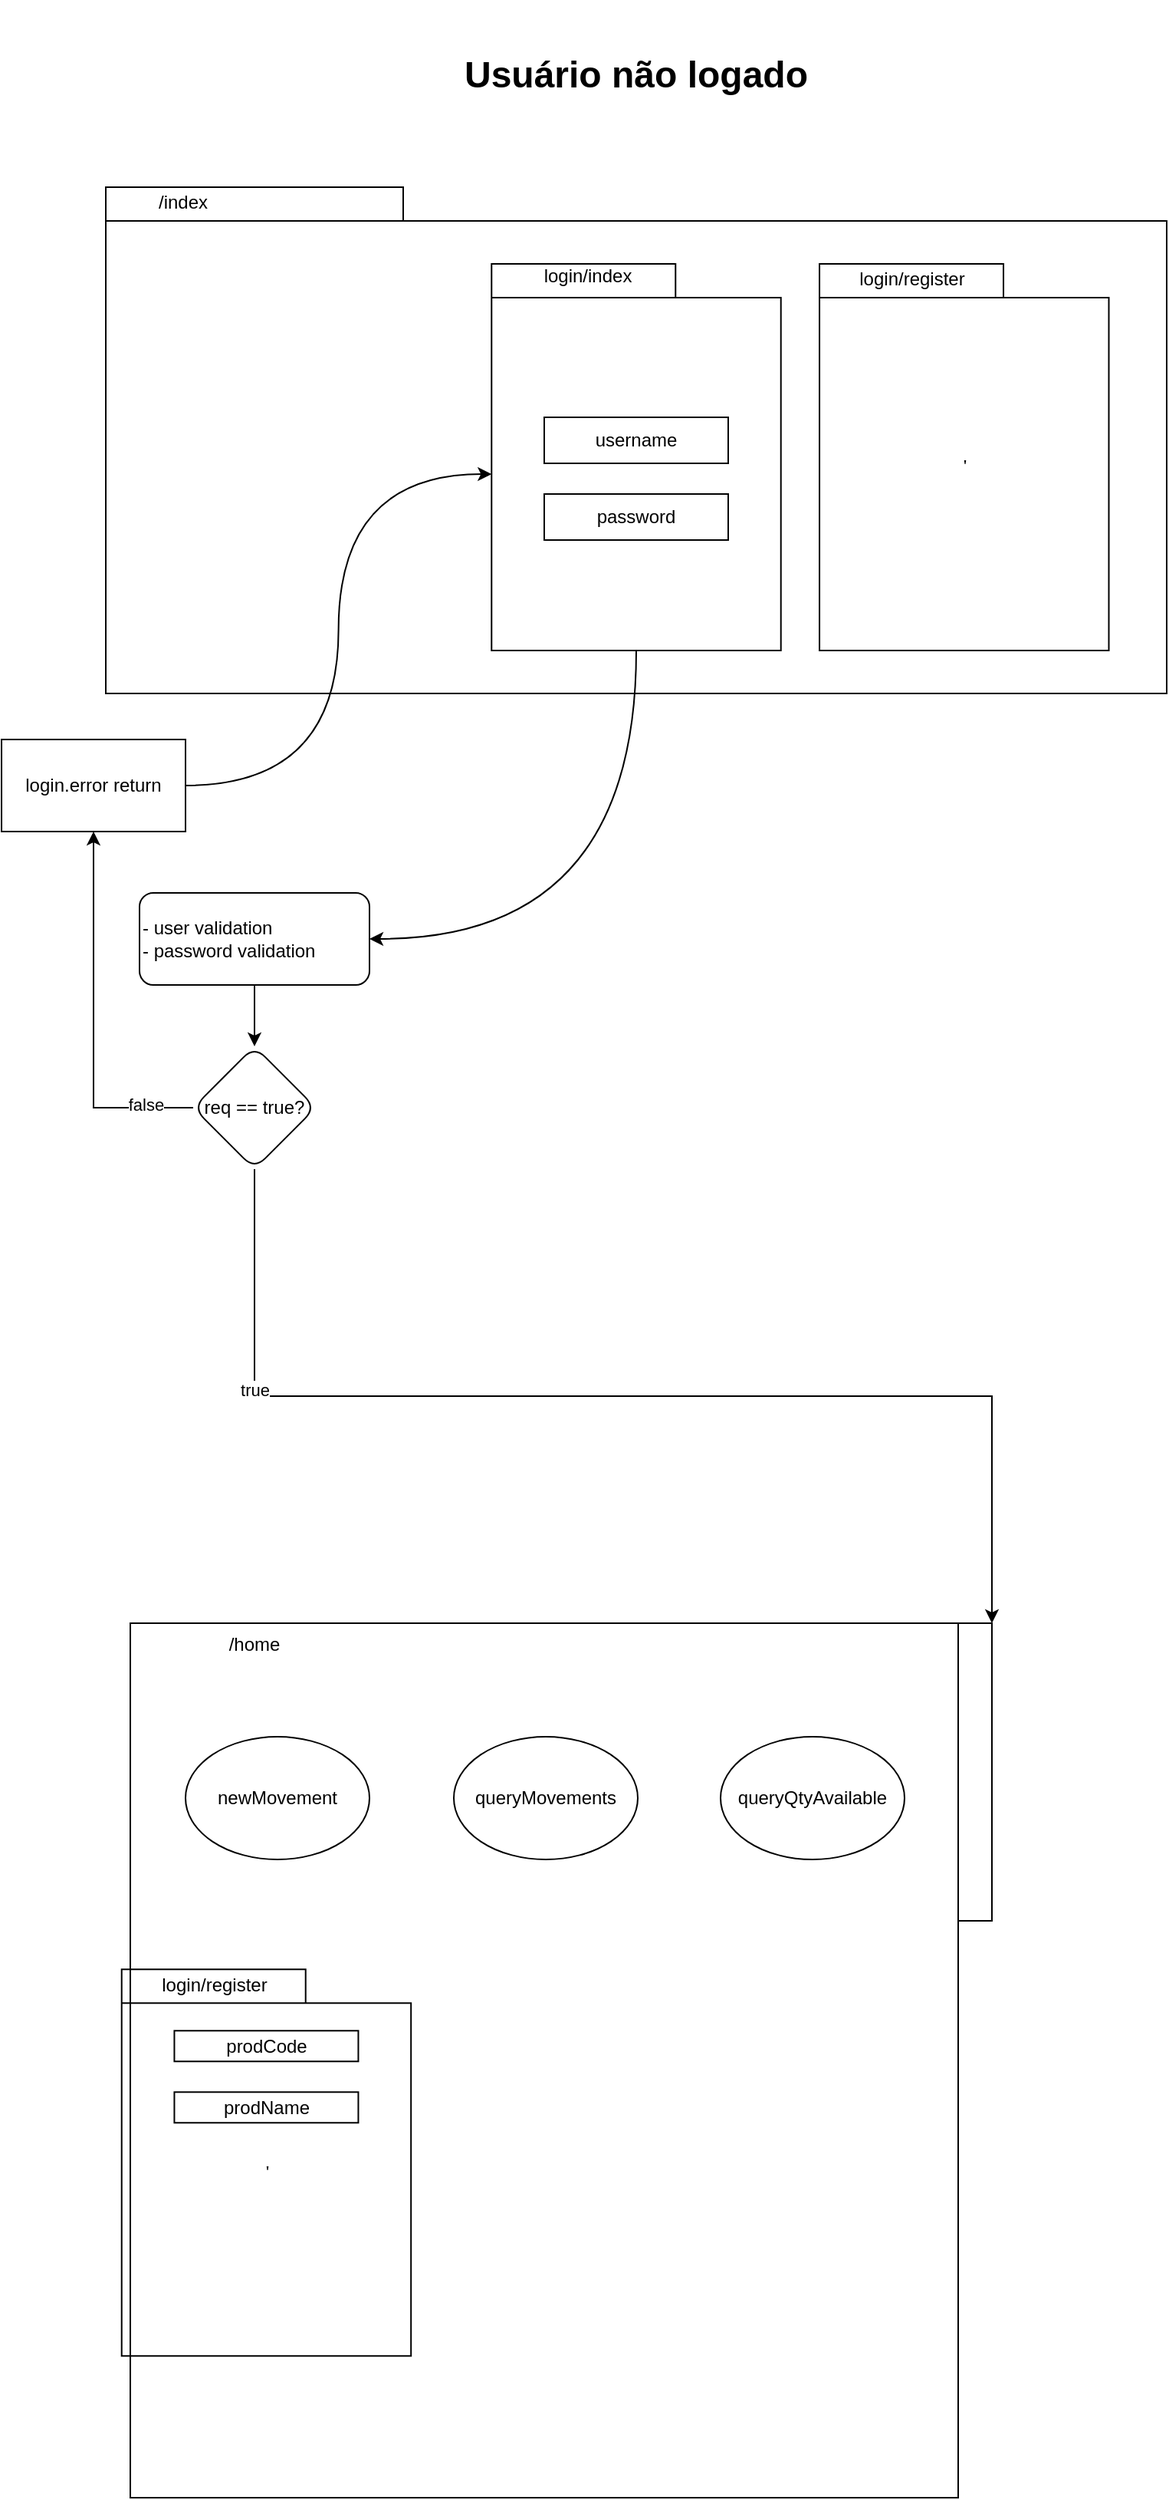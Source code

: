 <mxfile version="24.2.3" type="github">
  <diagram id="Cdq9gh6w16xjQNnT8B2B" name="Página-1">
    <mxGraphModel dx="231" dy="119" grid="1" gridSize="10" guides="1" tooltips="1" connect="1" arrows="1" fold="1" page="1" pageScale="1" pageWidth="827" pageHeight="1169" math="0" shadow="0">
      <root>
        <mxCell id="0" />
        <mxCell id="1" parent="0" />
        <mxCell id="K-QqXcRYmntDYhfENasQ-1" value="&lt;h3&gt;&lt;b&gt;&lt;font style=&quot;font-size: 24px;&quot;&gt;Usuário não logado&lt;/font&gt;&lt;/b&gt;&lt;/h3&gt;" style="text;html=1;align=center;verticalAlign=middle;whiteSpace=wrap;rounded=0;fontSize=25;" vertex="1" parent="1">
          <mxGeometry x="234" y="30" width="360" height="50" as="geometry" />
        </mxCell>
        <mxCell id="K-QqXcRYmntDYhfENasQ-58" value="" style="shape=folder;fontStyle=1;spacingTop=10;tabWidth=194;tabHeight=22;tabPosition=left;html=1;rounded=0;shadow=0;comic=0;labelBackgroundColor=none;strokeWidth=1;fillColor=none;fontFamily=Verdana;fontSize=10;align=center;direction=south;" vertex="1" parent="1">
          <mxGeometry x="84" y="1066" width="562" height="570" as="geometry" />
        </mxCell>
        <mxCell id="K-QqXcRYmntDYhfENasQ-71" value="" style="group" vertex="1" connectable="0" parent="1">
          <mxGeometry x="68" y="130" width="692" height="330" as="geometry" />
        </mxCell>
        <mxCell id="K-QqXcRYmntDYhfENasQ-69" value="" style="shape=folder;fontStyle=1;spacingTop=10;tabWidth=194;tabHeight=22;tabPosition=left;html=1;rounded=0;shadow=0;comic=0;labelBackgroundColor=none;strokeWidth=1;fillColor=none;fontFamily=Verdana;fontSize=10;align=center;" vertex="1" parent="K-QqXcRYmntDYhfENasQ-71">
          <mxGeometry width="692.0" height="330" as="geometry" />
        </mxCell>
        <mxCell id="K-QqXcRYmntDYhfENasQ-70" value="/index" style="text;html=1;align=center;verticalAlign=middle;whiteSpace=wrap;rounded=0;" vertex="1" parent="K-QqXcRYmntDYhfENasQ-71">
          <mxGeometry x="12.582" width="75.491" height="20" as="geometry" />
        </mxCell>
        <mxCell id="K-QqXcRYmntDYhfENasQ-62" value="" style="group;align=left;" vertex="1" connectable="0" parent="K-QqXcRYmntDYhfENasQ-71">
          <mxGeometry x="251.636" y="50" width="188.727" height="252" as="geometry" />
        </mxCell>
        <mxCell id="K-QqXcRYmntDYhfENasQ-59" value="&#39;" style="shape=folder;fontStyle=1;spacingTop=10;tabWidth=120;tabHeight=22;tabPosition=left;html=1;rounded=0;shadow=0;comic=0;labelBackgroundColor=none;strokeWidth=1;fillColor=none;fontFamily=Verdana;fontSize=10;align=center;" vertex="1" parent="K-QqXcRYmntDYhfENasQ-62">
          <mxGeometry width="188.727" height="252" as="geometry" />
        </mxCell>
        <mxCell id="K-QqXcRYmntDYhfENasQ-61" value="login/index" style="text;html=1;align=center;verticalAlign=middle;whiteSpace=wrap;rounded=0;" vertex="1" parent="K-QqXcRYmntDYhfENasQ-62">
          <mxGeometry x="31.455" width="62.909" height="16.689" as="geometry" />
        </mxCell>
        <mxCell id="K-QqXcRYmntDYhfENasQ-84" value="username" style="rounded=0;whiteSpace=wrap;html=1;" vertex="1" parent="K-QqXcRYmntDYhfENasQ-62">
          <mxGeometry x="34.36" y="100" width="120" height="30" as="geometry" />
        </mxCell>
        <mxCell id="K-QqXcRYmntDYhfENasQ-85" value="password" style="rounded=0;whiteSpace=wrap;html=1;" vertex="1" parent="K-QqXcRYmntDYhfENasQ-62">
          <mxGeometry x="34.36" y="150" width="120" height="30" as="geometry" />
        </mxCell>
        <mxCell id="K-QqXcRYmntDYhfENasQ-73" value="" style="group" vertex="1" connectable="0" parent="K-QqXcRYmntDYhfENasQ-71">
          <mxGeometry x="465.527" y="50" width="188.727" height="252" as="geometry" />
        </mxCell>
        <mxCell id="K-QqXcRYmntDYhfENasQ-64" value="&#39;" style="shape=folder;fontStyle=1;spacingTop=10;tabWidth=120;tabHeight=22;tabPosition=left;html=1;rounded=0;shadow=0;comic=0;labelBackgroundColor=none;strokeWidth=1;fillColor=none;fontFamily=Verdana;fontSize=10;align=center;" vertex="1" parent="K-QqXcRYmntDYhfENasQ-73">
          <mxGeometry width="188.727" height="252.0" as="geometry" />
        </mxCell>
        <mxCell id="K-QqXcRYmntDYhfENasQ-65" value="login/register" style="text;html=1;align=center;verticalAlign=middle;whiteSpace=wrap;rounded=0;" vertex="1" parent="K-QqXcRYmntDYhfENasQ-73">
          <mxGeometry x="16.475" width="88.073" height="20" as="geometry" />
        </mxCell>
        <mxCell id="K-QqXcRYmntDYhfENasQ-79" value="" style="edgeStyle=orthogonalEdgeStyle;rounded=0;orthogonalLoop=1;jettySize=auto;html=1;" edge="1" parent="1" source="K-QqXcRYmntDYhfENasQ-76" target="K-QqXcRYmntDYhfENasQ-78">
          <mxGeometry relative="1" as="geometry" />
        </mxCell>
        <mxCell id="K-QqXcRYmntDYhfENasQ-76" value="- user validation&lt;div&gt;- password validation&lt;/div&gt;" style="rounded=1;whiteSpace=wrap;html=1;align=left;" vertex="1" parent="1">
          <mxGeometry x="90" y="590" width="150" height="60" as="geometry" />
        </mxCell>
        <mxCell id="K-QqXcRYmntDYhfENasQ-74" style="edgeStyle=orthogonalEdgeStyle;rounded=0;orthogonalLoop=1;jettySize=auto;html=1;curved=1;entryX=1;entryY=0.5;entryDx=0;entryDy=0;exitX=0.5;exitY=1;exitDx=0;exitDy=0;exitPerimeter=0;" edge="1" parent="1" source="K-QqXcRYmntDYhfENasQ-59" target="K-QqXcRYmntDYhfENasQ-76">
          <mxGeometry relative="1" as="geometry">
            <mxPoint x="490" y="580" as="targetPoint" />
          </mxGeometry>
        </mxCell>
        <mxCell id="K-QqXcRYmntDYhfENasQ-80" style="edgeStyle=orthogonalEdgeStyle;rounded=0;orthogonalLoop=1;jettySize=auto;html=1;" edge="1" parent="1" source="K-QqXcRYmntDYhfENasQ-78" target="K-QqXcRYmntDYhfENasQ-81">
          <mxGeometry relative="1" as="geometry">
            <mxPoint x="40" y="500" as="targetPoint" />
          </mxGeometry>
        </mxCell>
        <mxCell id="K-QqXcRYmntDYhfENasQ-82" value="false" style="edgeLabel;html=1;align=center;verticalAlign=middle;resizable=0;points=[];" vertex="1" connectable="0" parent="K-QqXcRYmntDYhfENasQ-80">
          <mxGeometry x="-0.746" y="-2" relative="1" as="geometry">
            <mxPoint as="offset" />
          </mxGeometry>
        </mxCell>
        <mxCell id="K-QqXcRYmntDYhfENasQ-78" value="req == true?" style="rhombus;whiteSpace=wrap;html=1;align=center;rounded=1;" vertex="1" parent="1">
          <mxGeometry x="125" y="690" width="80" height="80" as="geometry" />
        </mxCell>
        <mxCell id="K-QqXcRYmntDYhfENasQ-81" value="login.error return" style="rounded=0;whiteSpace=wrap;html=1;" vertex="1" parent="1">
          <mxGeometry y="490" width="120" height="60" as="geometry" />
        </mxCell>
        <mxCell id="K-QqXcRYmntDYhfENasQ-83" style="rounded=1;orthogonalLoop=1;jettySize=auto;html=1;entryX=0;entryY=0;entryDx=0;entryDy=137;entryPerimeter=0;edgeStyle=orthogonalEdgeStyle;curved=1;" edge="1" parent="1" source="K-QqXcRYmntDYhfENasQ-81" target="K-QqXcRYmntDYhfENasQ-59">
          <mxGeometry relative="1" as="geometry" />
        </mxCell>
        <mxCell id="K-QqXcRYmntDYhfENasQ-86" style="edgeStyle=orthogonalEdgeStyle;rounded=0;orthogonalLoop=1;jettySize=auto;html=1;entryX=0;entryY=0;entryDx=0;entryDy=0;entryPerimeter=0;" edge="1" parent="1" source="K-QqXcRYmntDYhfENasQ-78" target="K-QqXcRYmntDYhfENasQ-58">
          <mxGeometry relative="1" as="geometry" />
        </mxCell>
        <mxCell id="K-QqXcRYmntDYhfENasQ-87" value="true" style="edgeLabel;html=1;align=center;verticalAlign=middle;resizable=0;points=[];" vertex="1" connectable="0" parent="K-QqXcRYmntDYhfENasQ-86">
          <mxGeometry x="-0.63" relative="1" as="geometry">
            <mxPoint as="offset" />
          </mxGeometry>
        </mxCell>
        <mxCell id="K-QqXcRYmntDYhfENasQ-88" value="/home" style="text;html=1;align=center;verticalAlign=middle;whiteSpace=wrap;rounded=0;" vertex="1" parent="1">
          <mxGeometry x="135" y="1070" width="60" height="20" as="geometry" />
        </mxCell>
        <mxCell id="K-QqXcRYmntDYhfENasQ-89" value="newMovement" style="ellipse;whiteSpace=wrap;html=1;" vertex="1" parent="1">
          <mxGeometry x="120" y="1140" width="120" height="80" as="geometry" />
        </mxCell>
        <mxCell id="K-QqXcRYmntDYhfENasQ-90" value="queryMovements" style="ellipse;whiteSpace=wrap;html=1;" vertex="1" parent="1">
          <mxGeometry x="295" y="1140" width="120" height="80" as="geometry" />
        </mxCell>
        <mxCell id="K-QqXcRYmntDYhfENasQ-91" value="queryQtyAvailable" style="ellipse;whiteSpace=wrap;html=1;" vertex="1" parent="1">
          <mxGeometry x="469" y="1140" width="120" height="80" as="geometry" />
        </mxCell>
        <mxCell id="K-QqXcRYmntDYhfENasQ-92" value="" style="group;direction=south;" vertex="1" connectable="0" parent="1">
          <mxGeometry x="78.361" y="1291.636" width="252" height="188.727" as="geometry" />
        </mxCell>
        <mxCell id="K-QqXcRYmntDYhfENasQ-93" value="&#39;" style="shape=folder;fontStyle=1;spacingTop=10;tabWidth=120;tabHeight=22;tabPosition=left;html=1;rounded=0;shadow=0;comic=0;labelBackgroundColor=none;strokeWidth=1;fillColor=none;fontFamily=Verdana;fontSize=10;align=center;" vertex="1" parent="K-QqXcRYmntDYhfENasQ-92">
          <mxGeometry width="188.727" height="252.0" as="geometry" />
        </mxCell>
        <mxCell id="K-QqXcRYmntDYhfENasQ-94" value="login/register" style="text;html=1;align=center;verticalAlign=middle;whiteSpace=wrap;rounded=0;" vertex="1" parent="K-QqXcRYmntDYhfENasQ-92">
          <mxGeometry x="16.475" width="88.073" height="20" as="geometry" />
        </mxCell>
        <mxCell id="K-QqXcRYmntDYhfENasQ-95" value="prodCode" style="rounded=0;whiteSpace=wrap;html=1;" vertex="1" parent="K-QqXcRYmntDYhfENasQ-92">
          <mxGeometry x="34.36" y="40" width="120" height="20" as="geometry" />
        </mxCell>
        <mxCell id="K-QqXcRYmntDYhfENasQ-96" value="prodName" style="rounded=0;whiteSpace=wrap;html=1;" vertex="1" parent="K-QqXcRYmntDYhfENasQ-92">
          <mxGeometry x="34.36" y="80" width="120" height="20" as="geometry" />
        </mxCell>
      </root>
    </mxGraphModel>
  </diagram>
</mxfile>
